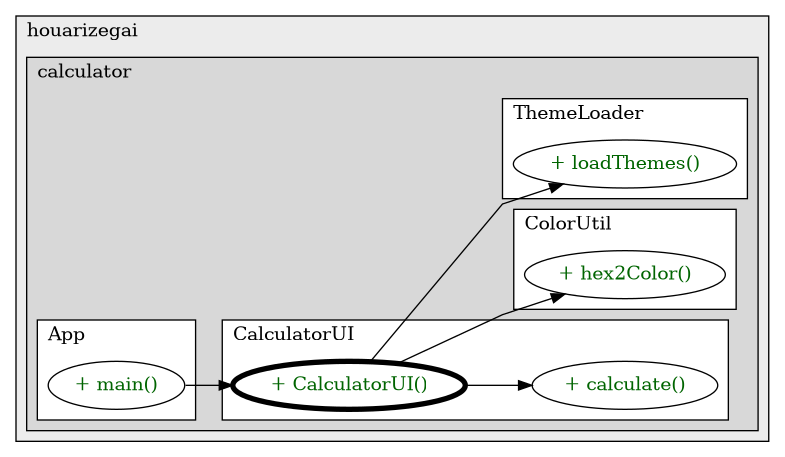 @startuml

/' diagram meta data start
config=CallConfiguration;
{
  "rootMethod": "com.houarizegai.calculator.ui.CalculatorUI#CalculatorUI()",
  "projectClassification": {
    "searchMode": "OpenProject", // OpenProject, AllProjects
    "includedProjects": "",
    "pathEndKeywords": "*.impl",
    "isClientPath": "",
    "isClientName": "",
    "isTestPath": "",
    "isTestName": "",
    "isMappingPath": "",
    "isMappingName": "",
    "isDataAccessPath": "",
    "isDataAccessName": "",
    "isDataStructurePath": "",
    "isDataStructureName": "",
    "isInterfaceStructuresPath": "",
    "isInterfaceStructuresName": "",
    "isEntryPointPath": "",
    "isEntryPointName": "",
    "treatFinalFieldsAsMandatory": false
  },
  "graphRestriction": {
    "classPackageExcludeFilter": "",
    "classPackageIncludeFilter": "",
    "classNameExcludeFilter": "",
    "classNameIncludeFilter": "",
    "methodNameExcludeFilter": "",
    "methodNameIncludeFilter": "",
    "removeByInheritance": "", // inheritance/annotation based filtering is done in a second step
    "removeByAnnotation": "",
    "removeByClassPackage": "", // cleanup the graph after inheritance/annotation based filtering is done
    "removeByClassName": "",
    "cutMappings": false,
    "cutEnum": true,
    "cutTests": true,
    "cutClient": true,
    "cutDataAccess": true,
    "cutInterfaceStructures": true,
    "cutDataStructures": true,
    "cutGetterAndSetter": true,
    "cutConstructors": true
  },
  "graphTraversal": {
    "forwardDepth": 3,
    "backwardDepth": 3,
    "classPackageExcludeFilter": "",
    "classPackageIncludeFilter": "",
    "classNameExcludeFilter": "",
    "classNameIncludeFilter": "",
    "methodNameExcludeFilter": "",
    "methodNameIncludeFilter": "",
    "hideMappings": false,
    "hideDataStructures": false,
    "hidePrivateMethods": true,
    "hideInterfaceCalls": true, // indirection: implementation -> interface (is hidden) -> implementation
    "onlyShowApplicationEntryPoints": false, // root node is included
    "useMethodCallsForStructureDiagram": "ForwardOnly" // ForwardOnly, BothDirections, No
  },
  "details": {
    "aggregation": "GroupByClass", // ByClass, GroupByClass, None
    "showMethodParametersTypes": false,
    "showMethodParametersNames": false,
    "showMethodReturnType": false,
    "showPackageLevels": 2,
    "showCallOrder": false,
    "edgeMode": "MethodsOnly", // TypesOnly, MethodsOnly, TypesAndMethods, MethodsAndDirectTypeUsage
    "showDetailedClassStructure": false
  },
  "rootClass": "com.houarizegai.calculator.ui.CalculatorUI",
  "extensionCallbackMethod": "" // qualified.class.name#methodName - signature: public static String method(String)
}
diagram meta data end '/



digraph g {
    rankdir="LR"
    splines=polyline
    

'nodes 
subgraph cluster_789360966 { 
   	label=houarizegai
	labeljust=l
	fillcolor="#ececec"
	style=filled
   
   subgraph cluster_1574806198 { 
   	label=calculator
	labeljust=l
	fillcolor="#d8d8d8"
	style=filled
   
   subgraph cluster_1247805477 { 
   	label=CalculatorUI
	labeljust=l
	fillcolor=white
	style=filled
   
   CalculatorUI1678980767XXXCalculatorUI0[
	label="+ CalculatorUI()"
	style=filled
	fillcolor=white
	tooltip="CalculatorUI

null"
	penwidth=4
	fontcolor=darkgreen
];

CalculatorUI1678980767XXXcalculate1768830112[
	label="+ calculate()"
	style=filled
	fillcolor=white
	tooltip="CalculatorUI

null"
	fontcolor=darkgreen
];
} 

subgraph cluster_1325112700 { 
   	label=ColorUtil
	labeljust=l
	fillcolor=white
	style=filled
   
   ColorUtil1407172275XXXhex2Color1808118735[
	label="+ hex2Color()"
	style=filled
	fillcolor=white
	tooltip="ColorUtil

null"
	fontcolor=darkgreen
];
} 

subgraph cluster_1813764340 { 
   	label=ThemeLoader
	labeljust=l
	fillcolor=white
	style=filled
   
   ThemeLoader673952290XXXloadThemes0[
	label="+ loadThemes()"
	style=filled
	fillcolor=white
	tooltip="ThemeLoader

null"
	fontcolor=darkgreen
];
} 

subgraph cluster_508746582 { 
   	label=App
	labeljust=l
	fillcolor=white
	style=filled
   
   App124619203XXXmain1859653459[
	label="+ main()"
	style=filled
	fillcolor=white
	tooltip="App

null"
	fontcolor=darkgreen
];
} 
} 
} 

'edges    
App124619203XXXmain1859653459 -> CalculatorUI1678980767XXXCalculatorUI0;
CalculatorUI1678980767XXXCalculatorUI0 -> CalculatorUI1678980767XXXcalculate1768830112;
CalculatorUI1678980767XXXCalculatorUI0 -> ColorUtil1407172275XXXhex2Color1808118735;
CalculatorUI1678980767XXXCalculatorUI0 -> ThemeLoader673952290XXXloadThemes0;
    
}
@enduml